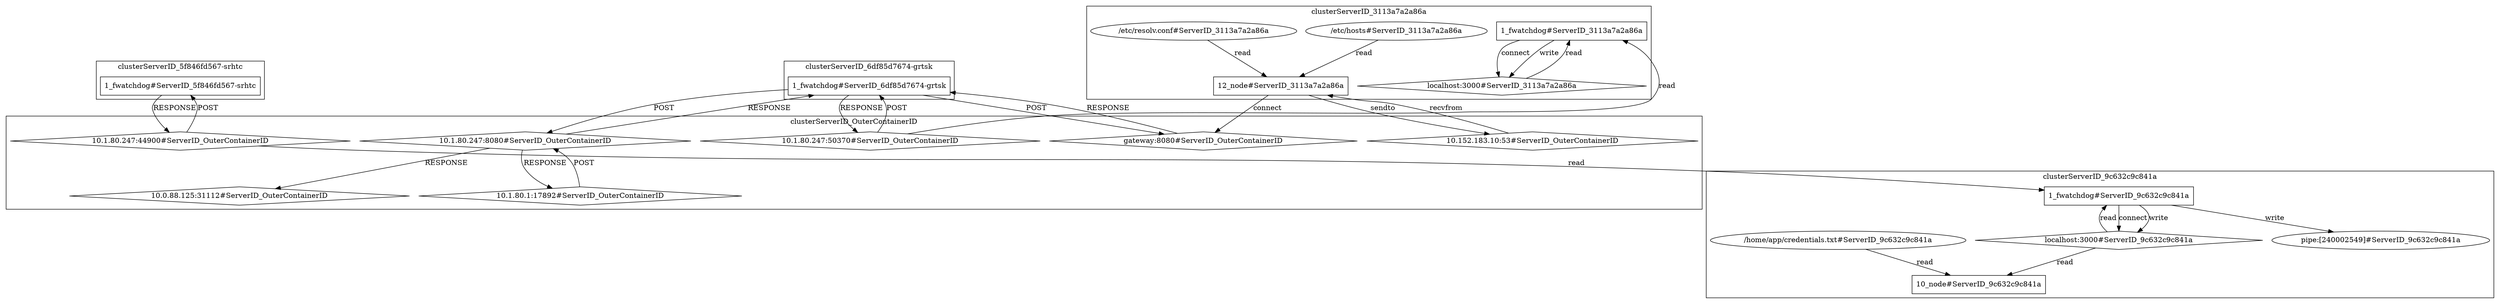 digraph G {
	"1_fwatchdog#ServerID_5f846fd567-srhtc"->"10.1.80.247:44900#ServerID_OuterContainerID"[ label="RESPONSE" ];
	"1_fwatchdog#ServerID_6df85d7674-grtsk"->"10.1.80.247:8080#ServerID_OuterContainerID"[ label="POST" ];
	"10.1.80.247:8080#ServerID_OuterContainerID"->"1_fwatchdog#ServerID_6df85d7674-grtsk"[ label="RESPONSE" ];
	"10.1.80.247:50370#ServerID_OuterContainerID"->"1_fwatchdog#ServerID_6df85d7674-grtsk"[ label="POST" ];
	"1_fwatchdog#ServerID_3113a7a2a86a"->"localhost:3000#ServerID_3113a7a2a86a"[ label="connect" ];
	"1_fwatchdog#ServerID_6df85d7674-grtsk"->"gateway:8080#ServerID_OuterContainerID"[ label="POST" ];
	"10.1.80.247:44900#ServerID_OuterContainerID"->"1_fwatchdog#ServerID_5f846fd567-srhtc"[ label="POST" ];
	"gateway:8080#ServerID_OuterContainerID"->"1_fwatchdog#ServerID_6df85d7674-grtsk"[ label="RESPONSE" ];
	"localhost:3000#ServerID_3113a7a2a86a"->"1_fwatchdog#ServerID_3113a7a2a86a"[ label="read" ];
	"1_fwatchdog#ServerID_6df85d7674-grtsk"->"10.1.80.247:50370#ServerID_OuterContainerID"[ label="RESPONSE" ];
	"1_fwatchdog#ServerID_3113a7a2a86a"->"localhost:3000#ServerID_3113a7a2a86a"[ label="write" ];
	"10.1.80.247:50370#ServerID_OuterContainerID"->"1_fwatchdog#ServerID_3113a7a2a86a"[ label="read" ];
	"/etc/hosts#ServerID_3113a7a2a86a"->"12_node#ServerID_3113a7a2a86a"[ label="read" ];
	"/etc/resolv.conf#ServerID_3113a7a2a86a"->"12_node#ServerID_3113a7a2a86a"[ label="read" ];
	"12_node#ServerID_3113a7a2a86a"->"10.152.183.10:53#ServerID_OuterContainerID"[ label="sendto" ];
	"10.152.183.10:53#ServerID_OuterContainerID"->"12_node#ServerID_3113a7a2a86a"[ label="recvfrom" ];
	"12_node#ServerID_3113a7a2a86a"->"gateway:8080#ServerID_OuterContainerID"[ label="connect" ];
	"1_fwatchdog#ServerID_9c632c9c841a"->"localhost:3000#ServerID_9c632c9c841a"[ label="connect" ];
	"10.1.80.247:44900#ServerID_OuterContainerID"->"1_fwatchdog#ServerID_9c632c9c841a"[ label="read" ];
	"localhost:3000#ServerID_9c632c9c841a"->"1_fwatchdog#ServerID_9c632c9c841a"[ label="read" ];
	"1_fwatchdog#ServerID_9c632c9c841a"->"localhost:3000#ServerID_9c632c9c841a"[ label="write" ];
	"localhost:3000#ServerID_9c632c9c841a"->"10_node#ServerID_9c632c9c841a"[ label="read" ];
	"/home/app/credentials.txt#ServerID_9c632c9c841a"->"10_node#ServerID_9c632c9c841a"[ label="read" ];
	"1_fwatchdog#ServerID_9c632c9c841a"->"pipe:[240002549]#ServerID_9c632c9c841a"[ label="write" ];
	"10.1.80.1:17892#ServerID_OuterContainerID"->"10.1.80.247:8080#ServerID_OuterContainerID"[ label="POST" ];
	"10.1.80.247:8080#ServerID_OuterContainerID"->"10.1.80.1:17892#ServerID_OuterContainerID"[ label="RESPONSE" ];
	"10.1.80.247:8080#ServerID_OuterContainerID"->"10.0.88.125:31112#ServerID_OuterContainerID"[ label="RESPONSE" ];
	subgraph "clusterServerID_3113a7a2a86a" {
	label="clusterServerID_3113a7a2a86a";
	"/etc/hosts#ServerID_3113a7a2a86a" [ shape=ellipse ];
	"/etc/resolv.conf#ServerID_3113a7a2a86a" [ shape=ellipse ];
	"12_node#ServerID_3113a7a2a86a" [ shape=box ];
	"1_fwatchdog#ServerID_3113a7a2a86a" [ shape=box ];
	"localhost:3000#ServerID_3113a7a2a86a" [ shape=diamond ];

}
;
	subgraph "clusterServerID_5f846fd567-srhtc" {
	label="clusterServerID_5f846fd567-srhtc";
	"1_fwatchdog#ServerID_5f846fd567-srhtc" [ shape=box ];

}
;
	subgraph "clusterServerID_6df85d7674-grtsk" {
	label="clusterServerID_6df85d7674-grtsk";
	"1_fwatchdog#ServerID_6df85d7674-grtsk" [ shape=box ];

}
;
	subgraph "clusterServerID_9c632c9c841a" {
	label="clusterServerID_9c632c9c841a";
	"/home/app/credentials.txt#ServerID_9c632c9c841a" [ shape=ellipse ];
	"10_node#ServerID_9c632c9c841a" [ shape=box ];
	"1_fwatchdog#ServerID_9c632c9c841a" [ shape=box ];
	"localhost:3000#ServerID_9c632c9c841a" [ shape=diamond ];
	"pipe:[240002549]#ServerID_9c632c9c841a" [ shape=ellipse ];

}
;
	subgraph "clusterServerID_OuterContainerID" {
	label="clusterServerID_OuterContainerID";
	"10.0.88.125:31112#ServerID_OuterContainerID" [ shape=diamond ];
	"10.1.80.1:17892#ServerID_OuterContainerID" [ shape=diamond ];
	"10.1.80.247:44900#ServerID_OuterContainerID" [ shape=diamond ];
	"10.1.80.247:50370#ServerID_OuterContainerID" [ shape=diamond ];
	"10.1.80.247:8080#ServerID_OuterContainerID" [ shape=diamond ];
	"10.152.183.10:53#ServerID_OuterContainerID" [ shape=diamond ];
	"gateway:8080#ServerID_OuterContainerID" [ shape=diamond ];

}
;

}
